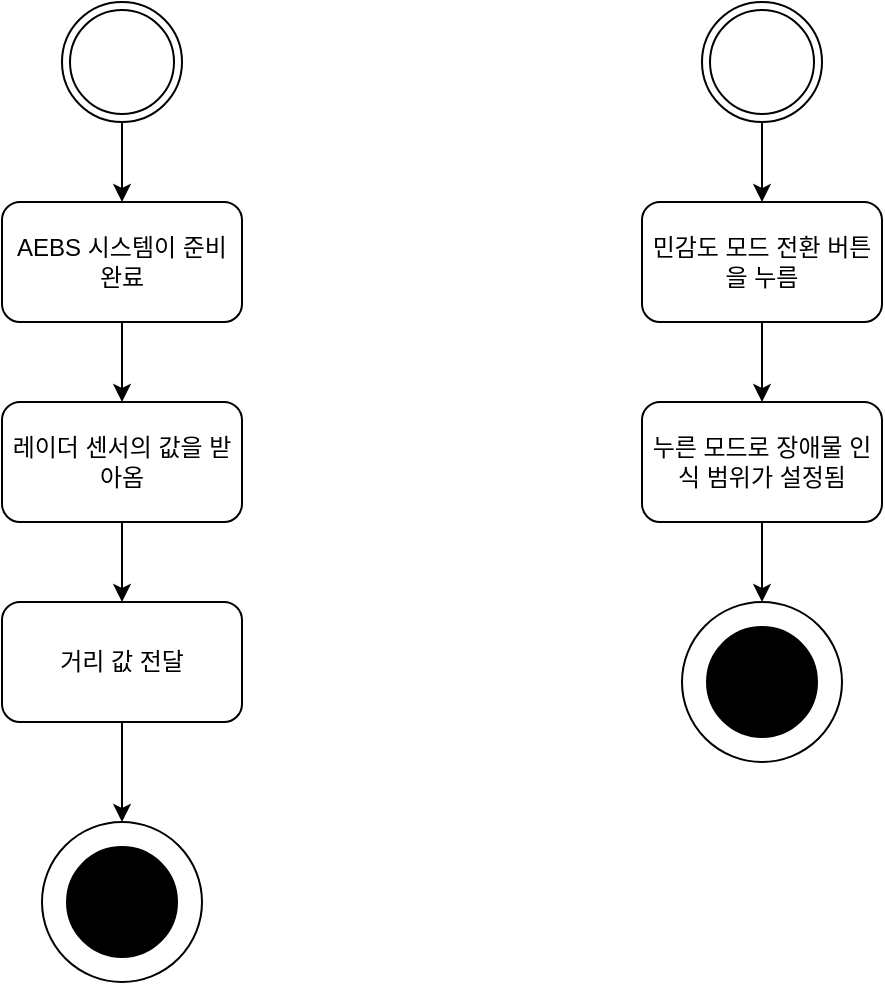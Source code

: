 <mxfile version="15.5.9" type="github">
  <diagram id="C5RBs43oDa-KdzZeNtuy" name="Page-1">
    <mxGraphModel dx="786" dy="512" grid="1" gridSize="10" guides="1" tooltips="1" connect="1" arrows="1" fold="1" page="1" pageScale="1" pageWidth="827" pageHeight="1169" math="0" shadow="0">
      <root>
        <mxCell id="WIyWlLk6GJQsqaUBKTNV-0" />
        <mxCell id="WIyWlLk6GJQsqaUBKTNV-1" parent="WIyWlLk6GJQsqaUBKTNV-0" />
        <mxCell id="M6CRa6C9gS7eQd0ybPrr-2" style="edgeStyle=orthogonalEdgeStyle;rounded=0;orthogonalLoop=1;jettySize=auto;html=1;" parent="WIyWlLk6GJQsqaUBKTNV-1" source="M6CRa6C9gS7eQd0ybPrr-0" target="M6CRa6C9gS7eQd0ybPrr-1" edge="1">
          <mxGeometry relative="1" as="geometry" />
        </mxCell>
        <mxCell id="M6CRa6C9gS7eQd0ybPrr-0" value="" style="ellipse;shape=doubleEllipse;whiteSpace=wrap;html=1;aspect=fixed;" parent="WIyWlLk6GJQsqaUBKTNV-1" vertex="1">
          <mxGeometry x="400" y="60" width="60" height="60" as="geometry" />
        </mxCell>
        <mxCell id="M6CRa6C9gS7eQd0ybPrr-6" style="edgeStyle=orthogonalEdgeStyle;rounded=0;orthogonalLoop=1;jettySize=auto;html=1;" parent="WIyWlLk6GJQsqaUBKTNV-1" source="M6CRa6C9gS7eQd0ybPrr-1" target="M6CRa6C9gS7eQd0ybPrr-3" edge="1">
          <mxGeometry relative="1" as="geometry" />
        </mxCell>
        <mxCell id="M6CRa6C9gS7eQd0ybPrr-1" value="AEBS 시스템이 준비 완료" style="rounded=1;whiteSpace=wrap;html=1;" parent="WIyWlLk6GJQsqaUBKTNV-1" vertex="1">
          <mxGeometry x="370" y="160" width="120" height="60" as="geometry" />
        </mxCell>
        <mxCell id="M6CRa6C9gS7eQd0ybPrr-8" style="edgeStyle=orthogonalEdgeStyle;rounded=0;orthogonalLoop=1;jettySize=auto;html=1;" parent="WIyWlLk6GJQsqaUBKTNV-1" source="M6CRa6C9gS7eQd0ybPrr-3" target="M6CRa6C9gS7eQd0ybPrr-26" edge="1">
          <mxGeometry relative="1" as="geometry">
            <mxPoint x="430" y="360" as="targetPoint" />
          </mxGeometry>
        </mxCell>
        <mxCell id="M6CRa6C9gS7eQd0ybPrr-3" value="레이더 센서의 값을 받아옴" style="rounded=1;whiteSpace=wrap;html=1;" parent="WIyWlLk6GJQsqaUBKTNV-1" vertex="1">
          <mxGeometry x="370" y="260" width="120" height="60" as="geometry" />
        </mxCell>
        <mxCell id="M6CRa6C9gS7eQd0ybPrr-11" style="edgeStyle=orthogonalEdgeStyle;rounded=0;orthogonalLoop=1;jettySize=auto;html=1;" parent="WIyWlLk6GJQsqaUBKTNV-1" source="M6CRa6C9gS7eQd0ybPrr-12" target="M6CRa6C9gS7eQd0ybPrr-14" edge="1">
          <mxGeometry relative="1" as="geometry" />
        </mxCell>
        <mxCell id="M6CRa6C9gS7eQd0ybPrr-12" value="" style="ellipse;shape=doubleEllipse;whiteSpace=wrap;html=1;aspect=fixed;" parent="WIyWlLk6GJQsqaUBKTNV-1" vertex="1">
          <mxGeometry x="720" y="60" width="60" height="60" as="geometry" />
        </mxCell>
        <mxCell id="M6CRa6C9gS7eQd0ybPrr-13" style="edgeStyle=orthogonalEdgeStyle;rounded=0;orthogonalLoop=1;jettySize=auto;html=1;" parent="WIyWlLk6GJQsqaUBKTNV-1" source="M6CRa6C9gS7eQd0ybPrr-14" target="M6CRa6C9gS7eQd0ybPrr-16" edge="1">
          <mxGeometry relative="1" as="geometry" />
        </mxCell>
        <mxCell id="M6CRa6C9gS7eQd0ybPrr-14" value="민감도 모드 전환 버튼을 누름" style="rounded=1;whiteSpace=wrap;html=1;" parent="WIyWlLk6GJQsqaUBKTNV-1" vertex="1">
          <mxGeometry x="690" y="160" width="120" height="60" as="geometry" />
        </mxCell>
        <mxCell id="M6CRa6C9gS7eQd0ybPrr-38" style="edgeStyle=orthogonalEdgeStyle;rounded=0;orthogonalLoop=1;jettySize=auto;html=1;entryX=0.5;entryY=0;entryDx=0;entryDy=0;" parent="WIyWlLk6GJQsqaUBKTNV-1" source="M6CRa6C9gS7eQd0ybPrr-16" target="M6CRa6C9gS7eQd0ybPrr-37" edge="1">
          <mxGeometry relative="1" as="geometry" />
        </mxCell>
        <mxCell id="M6CRa6C9gS7eQd0ybPrr-16" value="누른 모드로 장애물 인식 범위가 설정됨" style="rounded=1;whiteSpace=wrap;html=1;" parent="WIyWlLk6GJQsqaUBKTNV-1" vertex="1">
          <mxGeometry x="690" y="260" width="120" height="60" as="geometry" />
        </mxCell>
        <mxCell id="M6CRa6C9gS7eQd0ybPrr-36" style="edgeStyle=orthogonalEdgeStyle;rounded=0;orthogonalLoop=1;jettySize=auto;html=1;" parent="WIyWlLk6GJQsqaUBKTNV-1" source="M6CRa6C9gS7eQd0ybPrr-26" target="M6CRa6C9gS7eQd0ybPrr-39" edge="1">
          <mxGeometry relative="1" as="geometry">
            <mxPoint x="430" y="460" as="targetPoint" />
          </mxGeometry>
        </mxCell>
        <mxCell id="M6CRa6C9gS7eQd0ybPrr-26" value="거리 값 전달" style="rounded=1;whiteSpace=wrap;html=1;" parent="WIyWlLk6GJQsqaUBKTNV-1" vertex="1">
          <mxGeometry x="370" y="360" width="120" height="60" as="geometry" />
        </mxCell>
        <mxCell id="M6CRa6C9gS7eQd0ybPrr-37" value="" style="ellipse;whiteSpace=wrap;html=1;aspect=fixed;fillColor=#FFFFFF;" parent="WIyWlLk6GJQsqaUBKTNV-1" vertex="1">
          <mxGeometry x="710" y="360" width="80" height="80" as="geometry" />
        </mxCell>
        <mxCell id="M6CRa6C9gS7eQd0ybPrr-32" value="" style="ellipse;whiteSpace=wrap;html=1;aspect=fixed;fillColor=#000000;" parent="WIyWlLk6GJQsqaUBKTNV-1" vertex="1">
          <mxGeometry x="722.5" y="372.5" width="55" height="55" as="geometry" />
        </mxCell>
        <mxCell id="M6CRa6C9gS7eQd0ybPrr-39" value="" style="ellipse;whiteSpace=wrap;html=1;aspect=fixed;fillColor=#FFFFFF;" parent="WIyWlLk6GJQsqaUBKTNV-1" vertex="1">
          <mxGeometry x="390" y="470" width="80" height="80" as="geometry" />
        </mxCell>
        <mxCell id="M6CRa6C9gS7eQd0ybPrr-40" value="" style="ellipse;whiteSpace=wrap;html=1;aspect=fixed;fillColor=#000000;" parent="WIyWlLk6GJQsqaUBKTNV-1" vertex="1">
          <mxGeometry x="402.5" y="482.5" width="55" height="55" as="geometry" />
        </mxCell>
      </root>
    </mxGraphModel>
  </diagram>
</mxfile>
